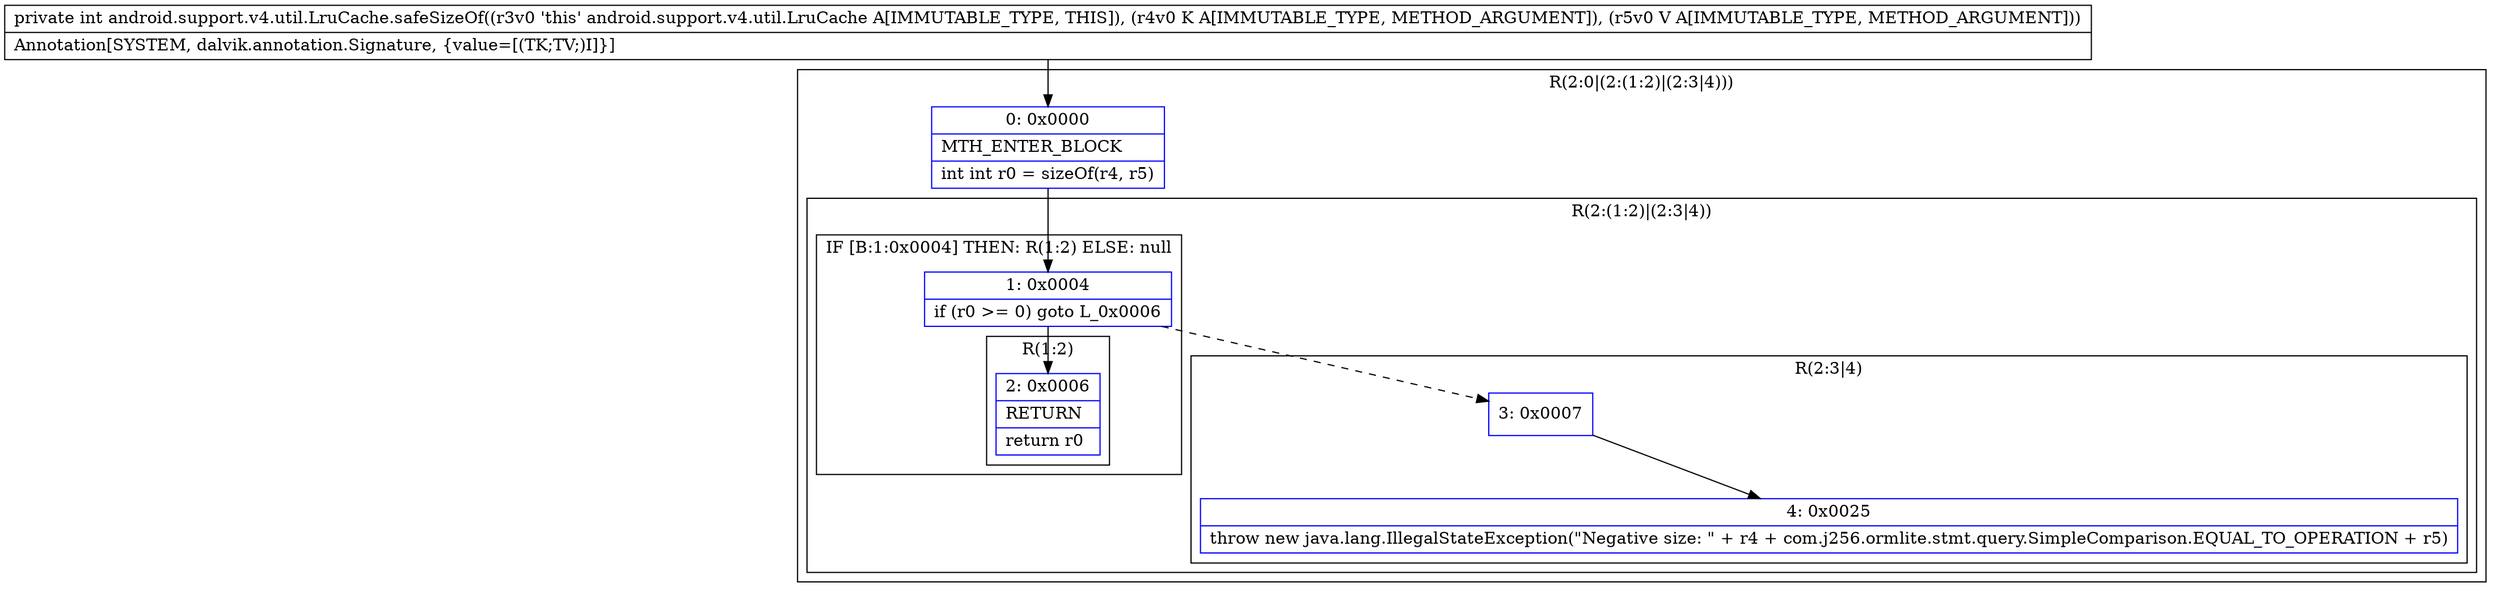 digraph "CFG forandroid.support.v4.util.LruCache.safeSizeOf(Ljava\/lang\/Object;Ljava\/lang\/Object;)I" {
subgraph cluster_Region_2016086113 {
label = "R(2:0|(2:(1:2)|(2:3|4)))";
node [shape=record,color=blue];
Node_0 [shape=record,label="{0\:\ 0x0000|MTH_ENTER_BLOCK\l|int int r0 = sizeOf(r4, r5)\l}"];
subgraph cluster_Region_83321976 {
label = "R(2:(1:2)|(2:3|4))";
node [shape=record,color=blue];
subgraph cluster_IfRegion_597873991 {
label = "IF [B:1:0x0004] THEN: R(1:2) ELSE: null";
node [shape=record,color=blue];
Node_1 [shape=record,label="{1\:\ 0x0004|if (r0 \>= 0) goto L_0x0006\l}"];
subgraph cluster_Region_1996281301 {
label = "R(1:2)";
node [shape=record,color=blue];
Node_2 [shape=record,label="{2\:\ 0x0006|RETURN\l|return r0\l}"];
}
}
subgraph cluster_Region_1941093689 {
label = "R(2:3|4)";
node [shape=record,color=blue];
Node_3 [shape=record,label="{3\:\ 0x0007}"];
Node_4 [shape=record,label="{4\:\ 0x0025|throw new java.lang.IllegalStateException(\"Negative size: \" + r4 + com.j256.ormlite.stmt.query.SimpleComparison.EQUAL_TO_OPERATION + r5)\l}"];
}
}
}
MethodNode[shape=record,label="{private int android.support.v4.util.LruCache.safeSizeOf((r3v0 'this' android.support.v4.util.LruCache A[IMMUTABLE_TYPE, THIS]), (r4v0 K A[IMMUTABLE_TYPE, METHOD_ARGUMENT]), (r5v0 V A[IMMUTABLE_TYPE, METHOD_ARGUMENT]))  | Annotation[SYSTEM, dalvik.annotation.Signature, \{value=[(TK;TV;)I]\}]\l}"];
MethodNode -> Node_0;
Node_0 -> Node_1;
Node_1 -> Node_2;
Node_1 -> Node_3[style=dashed];
Node_3 -> Node_4;
}

